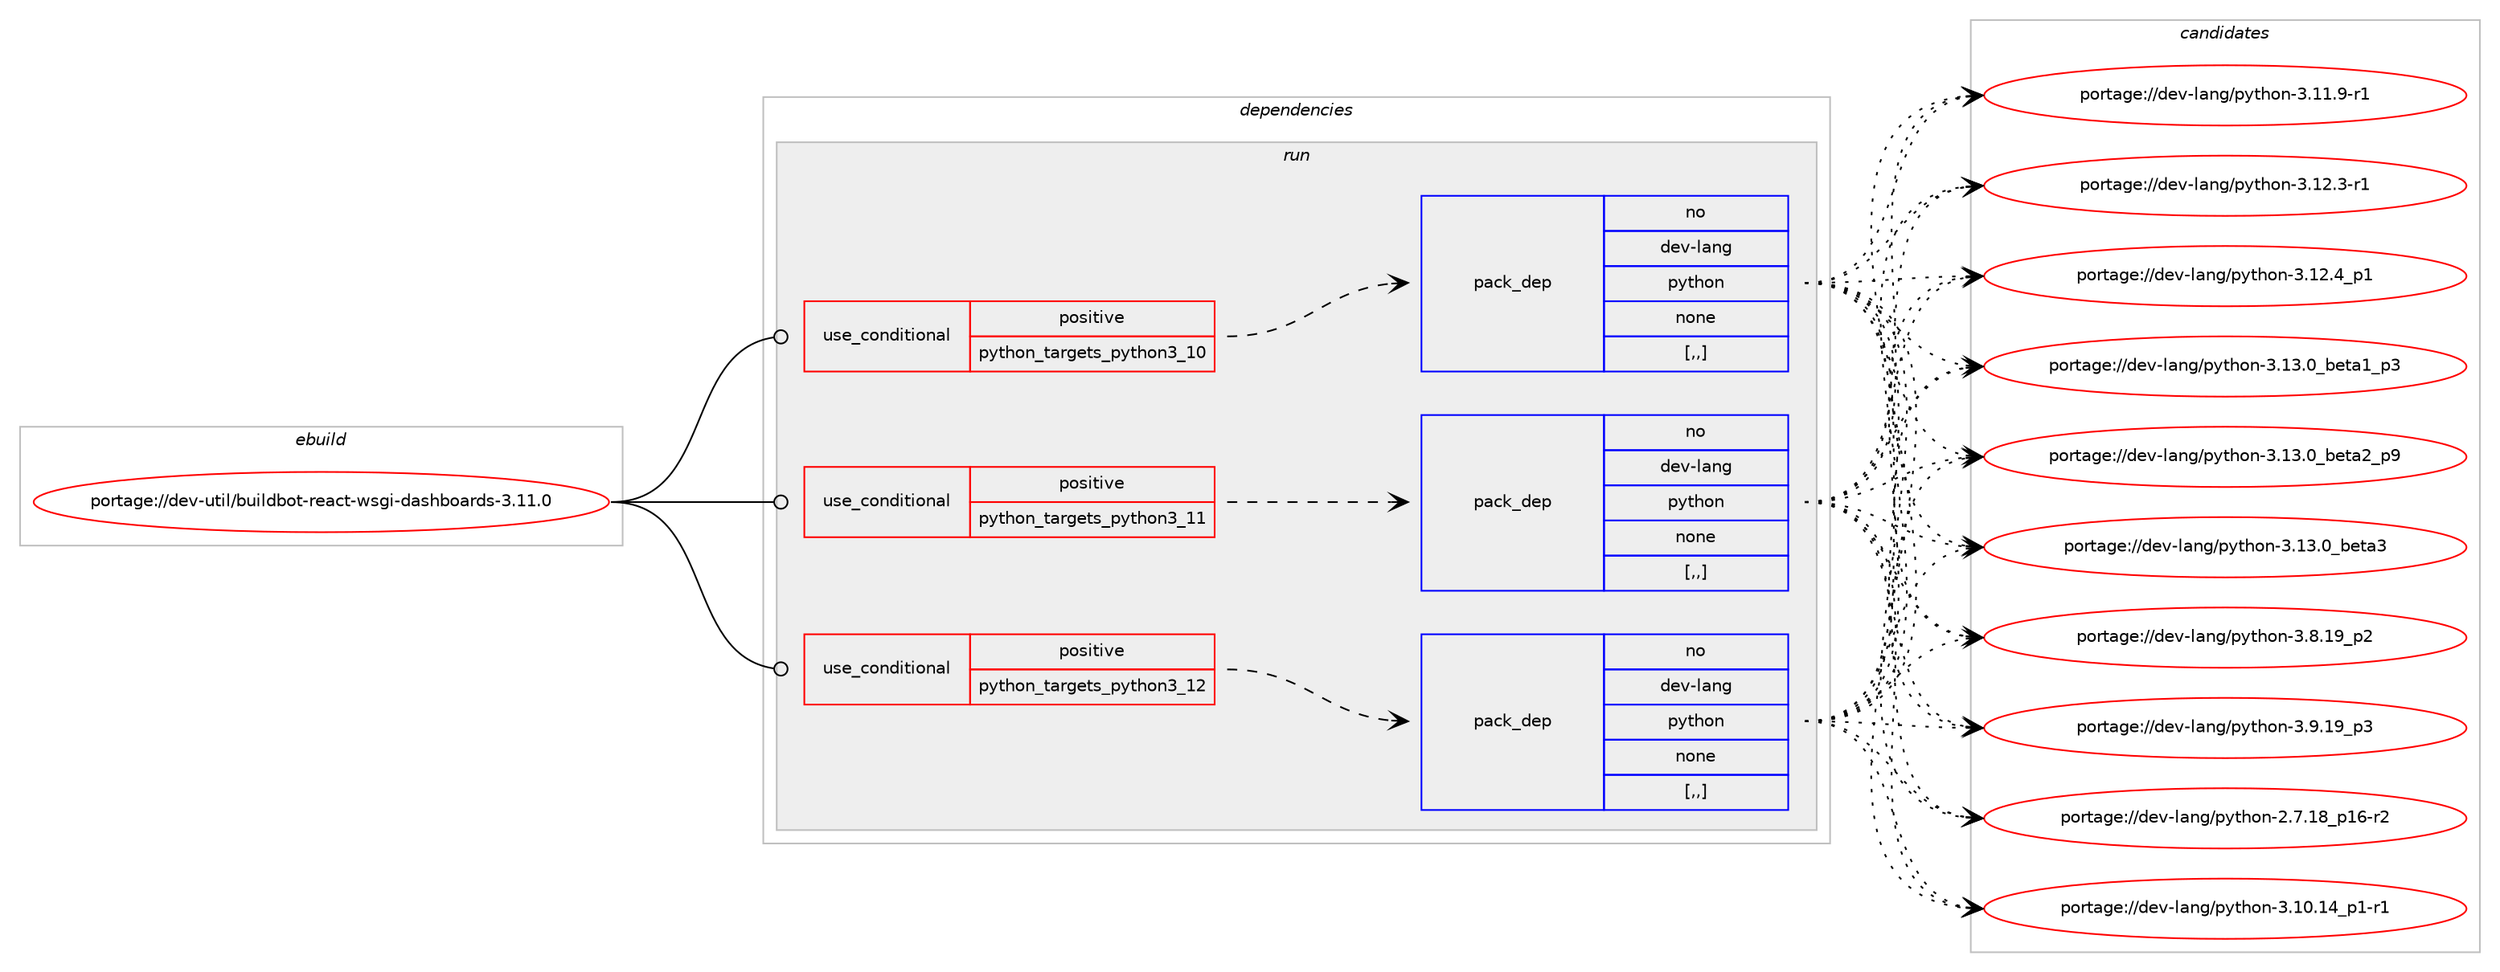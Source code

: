 digraph prolog {

# *************
# Graph options
# *************

newrank=true;
concentrate=true;
compound=true;
graph [rankdir=LR,fontname=Helvetica,fontsize=10,ranksep=1.5];#, ranksep=2.5, nodesep=0.2];
edge  [arrowhead=vee];
node  [fontname=Helvetica,fontsize=10];

# **********
# The ebuild
# **********

subgraph cluster_leftcol {
color=gray;
rank=same;
label=<<i>ebuild</i>>;
id [label="portage://dev-util/buildbot-react-wsgi-dashboards-3.11.0", color=red, width=4, href="../dev-util/buildbot-react-wsgi-dashboards-3.11.0.svg"];
}

# ****************
# The dependencies
# ****************

subgraph cluster_midcol {
color=gray;
label=<<i>dependencies</i>>;
subgraph cluster_compile {
fillcolor="#eeeeee";
style=filled;
label=<<i>compile</i>>;
}
subgraph cluster_compileandrun {
fillcolor="#eeeeee";
style=filled;
label=<<i>compile and run</i>>;
}
subgraph cluster_run {
fillcolor="#eeeeee";
style=filled;
label=<<i>run</i>>;
subgraph cond57968 {
dependency206913 [label=<<TABLE BORDER="0" CELLBORDER="1" CELLSPACING="0" CELLPADDING="4"><TR><TD ROWSPAN="3" CELLPADDING="10">use_conditional</TD></TR><TR><TD>positive</TD></TR><TR><TD>python_targets_python3_10</TD></TR></TABLE>>, shape=none, color=red];
subgraph pack147562 {
dependency206914 [label=<<TABLE BORDER="0" CELLBORDER="1" CELLSPACING="0" CELLPADDING="4" WIDTH="220"><TR><TD ROWSPAN="6" CELLPADDING="30">pack_dep</TD></TR><TR><TD WIDTH="110">no</TD></TR><TR><TD>dev-lang</TD></TR><TR><TD>python</TD></TR><TR><TD>none</TD></TR><TR><TD>[,,]</TD></TR></TABLE>>, shape=none, color=blue];
}
dependency206913:e -> dependency206914:w [weight=20,style="dashed",arrowhead="vee"];
}
id:e -> dependency206913:w [weight=20,style="solid",arrowhead="odot"];
subgraph cond57969 {
dependency206915 [label=<<TABLE BORDER="0" CELLBORDER="1" CELLSPACING="0" CELLPADDING="4"><TR><TD ROWSPAN="3" CELLPADDING="10">use_conditional</TD></TR><TR><TD>positive</TD></TR><TR><TD>python_targets_python3_11</TD></TR></TABLE>>, shape=none, color=red];
subgraph pack147563 {
dependency206916 [label=<<TABLE BORDER="0" CELLBORDER="1" CELLSPACING="0" CELLPADDING="4" WIDTH="220"><TR><TD ROWSPAN="6" CELLPADDING="30">pack_dep</TD></TR><TR><TD WIDTH="110">no</TD></TR><TR><TD>dev-lang</TD></TR><TR><TD>python</TD></TR><TR><TD>none</TD></TR><TR><TD>[,,]</TD></TR></TABLE>>, shape=none, color=blue];
}
dependency206915:e -> dependency206916:w [weight=20,style="dashed",arrowhead="vee"];
}
id:e -> dependency206915:w [weight=20,style="solid",arrowhead="odot"];
subgraph cond57970 {
dependency206917 [label=<<TABLE BORDER="0" CELLBORDER="1" CELLSPACING="0" CELLPADDING="4"><TR><TD ROWSPAN="3" CELLPADDING="10">use_conditional</TD></TR><TR><TD>positive</TD></TR><TR><TD>python_targets_python3_12</TD></TR></TABLE>>, shape=none, color=red];
subgraph pack147564 {
dependency206918 [label=<<TABLE BORDER="0" CELLBORDER="1" CELLSPACING="0" CELLPADDING="4" WIDTH="220"><TR><TD ROWSPAN="6" CELLPADDING="30">pack_dep</TD></TR><TR><TD WIDTH="110">no</TD></TR><TR><TD>dev-lang</TD></TR><TR><TD>python</TD></TR><TR><TD>none</TD></TR><TR><TD>[,,]</TD></TR></TABLE>>, shape=none, color=blue];
}
dependency206917:e -> dependency206918:w [weight=20,style="dashed",arrowhead="vee"];
}
id:e -> dependency206917:w [weight=20,style="solid",arrowhead="odot"];
}
}

# **************
# The candidates
# **************

subgraph cluster_choices {
rank=same;
color=gray;
label=<<i>candidates</i>>;

subgraph choice147562 {
color=black;
nodesep=1;
choice100101118451089711010347112121116104111110455046554649569511249544511450 [label="portage://dev-lang/python-2.7.18_p16-r2", color=red, width=4,href="../dev-lang/python-2.7.18_p16-r2.svg"];
choice100101118451089711010347112121116104111110455146494846495295112494511449 [label="portage://dev-lang/python-3.10.14_p1-r1", color=red, width=4,href="../dev-lang/python-3.10.14_p1-r1.svg"];
choice100101118451089711010347112121116104111110455146494946574511449 [label="portage://dev-lang/python-3.11.9-r1", color=red, width=4,href="../dev-lang/python-3.11.9-r1.svg"];
choice100101118451089711010347112121116104111110455146495046514511449 [label="portage://dev-lang/python-3.12.3-r1", color=red, width=4,href="../dev-lang/python-3.12.3-r1.svg"];
choice100101118451089711010347112121116104111110455146495046529511249 [label="portage://dev-lang/python-3.12.4_p1", color=red, width=4,href="../dev-lang/python-3.12.4_p1.svg"];
choice10010111845108971101034711212111610411111045514649514648959810111697499511251 [label="portage://dev-lang/python-3.13.0_beta1_p3", color=red, width=4,href="../dev-lang/python-3.13.0_beta1_p3.svg"];
choice10010111845108971101034711212111610411111045514649514648959810111697509511257 [label="portage://dev-lang/python-3.13.0_beta2_p9", color=red, width=4,href="../dev-lang/python-3.13.0_beta2_p9.svg"];
choice1001011184510897110103471121211161041111104551464951464895981011169751 [label="portage://dev-lang/python-3.13.0_beta3", color=red, width=4,href="../dev-lang/python-3.13.0_beta3.svg"];
choice100101118451089711010347112121116104111110455146564649579511250 [label="portage://dev-lang/python-3.8.19_p2", color=red, width=4,href="../dev-lang/python-3.8.19_p2.svg"];
choice100101118451089711010347112121116104111110455146574649579511251 [label="portage://dev-lang/python-3.9.19_p3", color=red, width=4,href="../dev-lang/python-3.9.19_p3.svg"];
dependency206914:e -> choice100101118451089711010347112121116104111110455046554649569511249544511450:w [style=dotted,weight="100"];
dependency206914:e -> choice100101118451089711010347112121116104111110455146494846495295112494511449:w [style=dotted,weight="100"];
dependency206914:e -> choice100101118451089711010347112121116104111110455146494946574511449:w [style=dotted,weight="100"];
dependency206914:e -> choice100101118451089711010347112121116104111110455146495046514511449:w [style=dotted,weight="100"];
dependency206914:e -> choice100101118451089711010347112121116104111110455146495046529511249:w [style=dotted,weight="100"];
dependency206914:e -> choice10010111845108971101034711212111610411111045514649514648959810111697499511251:w [style=dotted,weight="100"];
dependency206914:e -> choice10010111845108971101034711212111610411111045514649514648959810111697509511257:w [style=dotted,weight="100"];
dependency206914:e -> choice1001011184510897110103471121211161041111104551464951464895981011169751:w [style=dotted,weight="100"];
dependency206914:e -> choice100101118451089711010347112121116104111110455146564649579511250:w [style=dotted,weight="100"];
dependency206914:e -> choice100101118451089711010347112121116104111110455146574649579511251:w [style=dotted,weight="100"];
}
subgraph choice147563 {
color=black;
nodesep=1;
choice100101118451089711010347112121116104111110455046554649569511249544511450 [label="portage://dev-lang/python-2.7.18_p16-r2", color=red, width=4,href="../dev-lang/python-2.7.18_p16-r2.svg"];
choice100101118451089711010347112121116104111110455146494846495295112494511449 [label="portage://dev-lang/python-3.10.14_p1-r1", color=red, width=4,href="../dev-lang/python-3.10.14_p1-r1.svg"];
choice100101118451089711010347112121116104111110455146494946574511449 [label="portage://dev-lang/python-3.11.9-r1", color=red, width=4,href="../dev-lang/python-3.11.9-r1.svg"];
choice100101118451089711010347112121116104111110455146495046514511449 [label="portage://dev-lang/python-3.12.3-r1", color=red, width=4,href="../dev-lang/python-3.12.3-r1.svg"];
choice100101118451089711010347112121116104111110455146495046529511249 [label="portage://dev-lang/python-3.12.4_p1", color=red, width=4,href="../dev-lang/python-3.12.4_p1.svg"];
choice10010111845108971101034711212111610411111045514649514648959810111697499511251 [label="portage://dev-lang/python-3.13.0_beta1_p3", color=red, width=4,href="../dev-lang/python-3.13.0_beta1_p3.svg"];
choice10010111845108971101034711212111610411111045514649514648959810111697509511257 [label="portage://dev-lang/python-3.13.0_beta2_p9", color=red, width=4,href="../dev-lang/python-3.13.0_beta2_p9.svg"];
choice1001011184510897110103471121211161041111104551464951464895981011169751 [label="portage://dev-lang/python-3.13.0_beta3", color=red, width=4,href="../dev-lang/python-3.13.0_beta3.svg"];
choice100101118451089711010347112121116104111110455146564649579511250 [label="portage://dev-lang/python-3.8.19_p2", color=red, width=4,href="../dev-lang/python-3.8.19_p2.svg"];
choice100101118451089711010347112121116104111110455146574649579511251 [label="portage://dev-lang/python-3.9.19_p3", color=red, width=4,href="../dev-lang/python-3.9.19_p3.svg"];
dependency206916:e -> choice100101118451089711010347112121116104111110455046554649569511249544511450:w [style=dotted,weight="100"];
dependency206916:e -> choice100101118451089711010347112121116104111110455146494846495295112494511449:w [style=dotted,weight="100"];
dependency206916:e -> choice100101118451089711010347112121116104111110455146494946574511449:w [style=dotted,weight="100"];
dependency206916:e -> choice100101118451089711010347112121116104111110455146495046514511449:w [style=dotted,weight="100"];
dependency206916:e -> choice100101118451089711010347112121116104111110455146495046529511249:w [style=dotted,weight="100"];
dependency206916:e -> choice10010111845108971101034711212111610411111045514649514648959810111697499511251:w [style=dotted,weight="100"];
dependency206916:e -> choice10010111845108971101034711212111610411111045514649514648959810111697509511257:w [style=dotted,weight="100"];
dependency206916:e -> choice1001011184510897110103471121211161041111104551464951464895981011169751:w [style=dotted,weight="100"];
dependency206916:e -> choice100101118451089711010347112121116104111110455146564649579511250:w [style=dotted,weight="100"];
dependency206916:e -> choice100101118451089711010347112121116104111110455146574649579511251:w [style=dotted,weight="100"];
}
subgraph choice147564 {
color=black;
nodesep=1;
choice100101118451089711010347112121116104111110455046554649569511249544511450 [label="portage://dev-lang/python-2.7.18_p16-r2", color=red, width=4,href="../dev-lang/python-2.7.18_p16-r2.svg"];
choice100101118451089711010347112121116104111110455146494846495295112494511449 [label="portage://dev-lang/python-3.10.14_p1-r1", color=red, width=4,href="../dev-lang/python-3.10.14_p1-r1.svg"];
choice100101118451089711010347112121116104111110455146494946574511449 [label="portage://dev-lang/python-3.11.9-r1", color=red, width=4,href="../dev-lang/python-3.11.9-r1.svg"];
choice100101118451089711010347112121116104111110455146495046514511449 [label="portage://dev-lang/python-3.12.3-r1", color=red, width=4,href="../dev-lang/python-3.12.3-r1.svg"];
choice100101118451089711010347112121116104111110455146495046529511249 [label="portage://dev-lang/python-3.12.4_p1", color=red, width=4,href="../dev-lang/python-3.12.4_p1.svg"];
choice10010111845108971101034711212111610411111045514649514648959810111697499511251 [label="portage://dev-lang/python-3.13.0_beta1_p3", color=red, width=4,href="../dev-lang/python-3.13.0_beta1_p3.svg"];
choice10010111845108971101034711212111610411111045514649514648959810111697509511257 [label="portage://dev-lang/python-3.13.0_beta2_p9", color=red, width=4,href="../dev-lang/python-3.13.0_beta2_p9.svg"];
choice1001011184510897110103471121211161041111104551464951464895981011169751 [label="portage://dev-lang/python-3.13.0_beta3", color=red, width=4,href="../dev-lang/python-3.13.0_beta3.svg"];
choice100101118451089711010347112121116104111110455146564649579511250 [label="portage://dev-lang/python-3.8.19_p2", color=red, width=4,href="../dev-lang/python-3.8.19_p2.svg"];
choice100101118451089711010347112121116104111110455146574649579511251 [label="portage://dev-lang/python-3.9.19_p3", color=red, width=4,href="../dev-lang/python-3.9.19_p3.svg"];
dependency206918:e -> choice100101118451089711010347112121116104111110455046554649569511249544511450:w [style=dotted,weight="100"];
dependency206918:e -> choice100101118451089711010347112121116104111110455146494846495295112494511449:w [style=dotted,weight="100"];
dependency206918:e -> choice100101118451089711010347112121116104111110455146494946574511449:w [style=dotted,weight="100"];
dependency206918:e -> choice100101118451089711010347112121116104111110455146495046514511449:w [style=dotted,weight="100"];
dependency206918:e -> choice100101118451089711010347112121116104111110455146495046529511249:w [style=dotted,weight="100"];
dependency206918:e -> choice10010111845108971101034711212111610411111045514649514648959810111697499511251:w [style=dotted,weight="100"];
dependency206918:e -> choice10010111845108971101034711212111610411111045514649514648959810111697509511257:w [style=dotted,weight="100"];
dependency206918:e -> choice1001011184510897110103471121211161041111104551464951464895981011169751:w [style=dotted,weight="100"];
dependency206918:e -> choice100101118451089711010347112121116104111110455146564649579511250:w [style=dotted,weight="100"];
dependency206918:e -> choice100101118451089711010347112121116104111110455146574649579511251:w [style=dotted,weight="100"];
}
}

}
